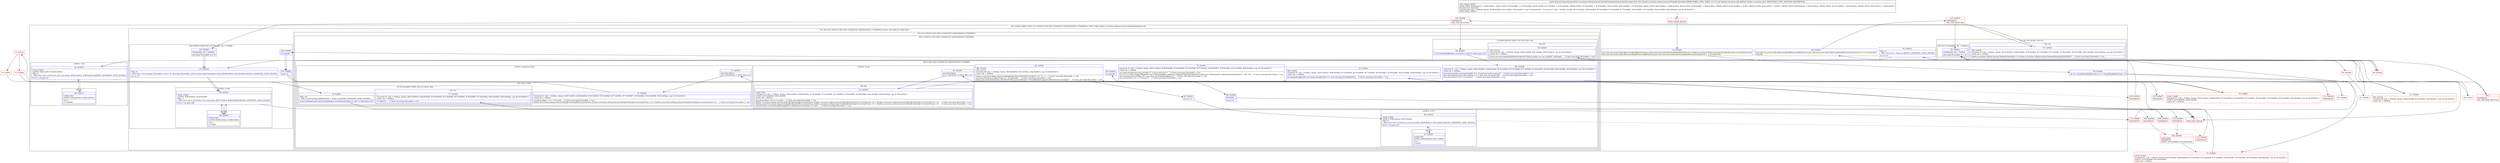 digraph "CFG forkotlinx.coroutines.debug.internal.DebugProbesImpl.hierarchyToString(Lkotlinx\/coroutines\/Job;)Ljava\/lang\/String;" {
subgraph cluster_Region_33674458 {
label = "R(7:1|2|4|(1:6)|8|(1:10)|(1:(2:(1:45)|(10:13|(2:16|(1:21)(0))|27|(1:30)|32|34|35|(1:37)|39|40)))) | DECL_VAR: kotlinx.coroutines.debug.internal.DebugProbesImpl null\l";
node [shape=record,color=blue];
Node_59 [shape=record,label="{59\:\ 0x0000|java.util.concurrent.locks.ReentrantReadWriteLock java.util.concurrent.locks.ReentrantReadWriteLock r0 = kotlinx.coroutines.debug.internal.DebugProbesImpl.coroutineStateLock\ljava.util.concurrent.locks.ReentrantReadWriteLock$ReadLock java.util.concurrent.locks.ReentrantReadWriteLock.ReadLock r1 = r0.readLock()\l}"];
Node_60 [shape=record,label="{60\:\ 0x000a|int r2 = r0.getWriteHoldCount() == 0 ? r0.getReadHoldCount() : 0\l}"];
Node_63 [shape=record,label="{63\:\ 0x0012|PHI: r2 \l  PHI: (r2v2 int) =  binds: [] A[DONT_GENERATE, DONT_INLINE]\l|int r4 = 0\l}"];
subgraph cluster_LoopRegion_1113641367 {
label = "LOOP:0: (1:6)";
node [shape=record,color=blue];
Node_64 [shape=record,label="{64\:\ 0x0013|LOOP_START\lLOOP:0: B:64:0x0013\-\>B:65:0x0015\lPHI: r4 \l  PHI: (r4v1 int) = (r4v0 int), (r4v3 int) binds: [B:63:0x0012, B:65:0x0015] A[DONT_GENERATE, DONT_INLINE]\l|if (r4 \< r2) goto L6\l}"];
subgraph cluster_Region_730846236 {
label = "R(1:6)";
node [shape=record,color=blue];
Node_65 [shape=record,label="{65\:\ 0x0015|LOOP_END\lLOOP:0: B:64:0x0013\-\>B:65:0x0015\l|r4++\lr1.unlock()\l}"];
}
}
Node_66 [shape=record,label="{66\:\ 0x001b|java.util.concurrent.locks.ReentrantReadWriteLock$WriteLock java.util.concurrent.locks.ReentrantReadWriteLock.WriteLock r4 = r0.writeLock()\lr4.lock()\l}"];
subgraph cluster_TryCatchRegion_421188543 {
label = "Try: R(1:10) catches: R(1:53)";
node [shape=record,color=blue];
subgraph cluster_Region_652734666 {
label = "R(1:10)";
node [shape=record,color=blue];
Node_67 [shape=record,label="{67\:\ 0x0023|TRY_ENTER\lTryCatch #1 \{all \-\> 0x00ea, blocks: (B:67:0x0023, B:69:0x002b, B:70:0x0040, B:72:0x0046, B:77:0x0063, B:78:0x0067, B:79:0x008c, B:81:0x0092, B:82:0x00ae), top: B:103:0x0023 \}\lCatch: all \-\> 0x00ea\l|kotlinx.coroutines.debug.internal.DebugProbesImpl r5 = kotlinx.coroutines.debug.internal.DebugProbesImpl.INSTANCE     \/\/ Catch: java.lang.Throwable \-\> Lea\l}"];
}
subgraph cluster_Region_149081648 {
label = "R(1:53) | ExcHandler: all \-\> 0x00ea\l";
node [shape=record,color=blue];
Node_95 [shape=record,label="{95\:\ 0x00ea|ExcHandler: all \-\> 0x00ea\l|java.lang.Throwable r0 = th\l}"];
}
}
subgraph cluster_TryCatchRegion_2087373327 {
label = "Try: R(1:(2:(1:45)|(10:13|(2:16|(1:21)(0))|27|(1:30)|32|34|35|(1:37)|39|40))) catches: R(5:46|47|(1:49)|51|52)";
node [shape=record,color=blue];
subgraph cluster_Region_1142940744 {
label = "R(1:(2:(1:45)|(10:13|(2:16|(1:21)(0))|27|(1:30)|32|34|35|(1:37)|39|40)))";
node [shape=record,color=blue];
subgraph cluster_Region_190267487 {
label = "R(2:(1:45)|(10:13|(2:16|(1:21)(0))|27|(1:30)|32|34|35|(1:37)|39|40))";
node [shape=record,color=blue];
subgraph cluster_IfRegion_509327597 {
label = "IF [B:68:0x0029] THEN: R(1:45) ELSE: null";
node [shape=record,color=blue];
Node_68 [shape=record,label="{68\:\ 0x0029|if (r5.isInstalled$kotlinx_coroutines_core() == false) goto L43\l}"];
subgraph cluster_Region_366644299 {
label = "R(1:45)";
node [shape=record,color=blue];
Node_92 [shape=record,label="{92\:\ 0x00e7|TRY_LEAVE\lTryCatch #0 \{all \-\> 0x00e8, blocks: (B:84:0x00bf, B:91:0x00dc, B:92:0x00e7), top: B:102:0x0029 \}\lCatch: all \-\> 0x00e8\l|throw new java.lang.IllegalStateException(\"Debug probes are not installed\".toString())     \/\/ Catch: java.lang.Throwable \-\> Le8\l}"];
}
}
subgraph cluster_Region_595798536 {
label = "R(10:13|(2:16|(1:21)(0))|27|(1:30)|32|34|35|(1:37)|39|40)";
node [shape=record,color=blue];
Node_69 [shape=record,label="{69\:\ 0x002b|TryCatch #1 \{all \-\> 0x00ea, blocks: (B:67:0x0023, B:69:0x002b, B:70:0x0040, B:72:0x0046, B:77:0x0063, B:78:0x0067, B:79:0x008c, B:81:0x0092, B:82:0x00ae), top: B:103:0x0023 \}\lCatch: all \-\> 0x00ea\l|java.lang.Iterable java.lang.Iterable r5 = r5.getCapturedCoroutines()     \/\/ Catch: java.lang.Throwable \-\> Lea\ljava.util.Collection java.util.Collection r7 = new java.util.ArrayList()     \/\/ Catch: java.lang.Throwable \-\> Lea\ljava.util.Iterator r10 = r5.iterator()     \/\/ Catch: java.lang.Throwable \-\> Lea\l\l}"];
subgraph cluster_LoopRegion_1061819981 {
label = "LOOP:1: (2:16|(1:21)(0))";
node [shape=record,color=blue];
Node_71 [shape=record,label="{71\:\ 0x0044|java.lang.Object \lif (r10.hasNext() != false) goto L16\l}"];
subgraph cluster_Region_117946474 {
label = "R(2:16|(1:21)(0))";
node [shape=record,color=blue];
Node_72 [shape=record,label="{72\:\ 0x0046|TryCatch #1 \{all \-\> 0x00ea, blocks: (B:67:0x0023, B:69:0x002b, B:70:0x0040, B:72:0x0046, B:77:0x0063, B:78:0x0067, B:79:0x008c, B:81:0x0092, B:82:0x00ae), top: B:103:0x0023 \}\lCatch: all \-\> 0x00ea\l|java.lang.Object r11 = r10.next()     \/\/ Catch: java.lang.Throwable \-\> Lea\lkotlinx.coroutines.debug.internal.DebugProbesImpl$CoroutineOwner kotlinx.coroutines.debug.internal.DebugProbesImpl.CoroutineOwner r12 = (kotlinx.coroutines.debug.internal.DebugProbesImpl.CoroutineOwner) r11     \/\/ Catch: java.lang.Throwable \-\> Lea\l}"];
subgraph cluster_IfRegion_1155065015 {
label = "IF [B:76:0x0061] THEN: R(1:21) ELSE: R(0)";
node [shape=record,color=blue];
Node_76 [shape=record,label="{76\:\ 0x0061|PHI: r14 \l  PHI: (r14v6 boolean A[REMOVE]) =  binds: [] A[DONT_GENERATE, DONT_INLINE]\l|if ((r12.delegate.getContext().get(kotlinx.coroutines.Job.Key) != null) != false) goto L20\l}"];
subgraph cluster_Region_607261252 {
label = "R(1:21)";
node [shape=record,color=blue];
Node_77 [shape=record,label="{77\:\ 0x0063|TryCatch #1 \{all \-\> 0x00ea, blocks: (B:67:0x0023, B:69:0x002b, B:70:0x0040, B:72:0x0046, B:77:0x0063, B:78:0x0067, B:79:0x008c, B:81:0x0092, B:82:0x00ae), top: B:103:0x0023 \}\lCatch: all \-\> 0x00ea\l|r7.add(r11)     \/\/ Catch: java.lang.Throwable \-\> Lea\l}"];
}
subgraph cluster_Region_80513096 {
label = "R(0)";
node [shape=record,color=blue];
}
}
}
}
Node_78 [shape=record,label="{78\:\ 0x0067|TryCatch #1 \{all \-\> 0x00ea, blocks: (B:67:0x0023, B:69:0x002b, B:70:0x0040, B:72:0x0046, B:77:0x0063, B:78:0x0067, B:79:0x008c, B:81:0x0092, B:82:0x00ae), top: B:103:0x0023 \}\lCatch: all \-\> 0x00ea\l|java.lang.Iterable java.lang.Iterable r7 = (java.util.List) r7     \/\/ Catch: java.lang.Throwable \-\> Lea\lint int r7 = kotlin.ranges.RangesKt.coerceAtLeast(kotlin.collections.MapsKt.mapCapacity(kotlin.collections.CollectionsKt.collectionSizeOrDefault(r7, 10)), 16)     \/\/ Catch: java.lang.Throwable \-\> Lea\ljava.util.Map java.util.Map r8 = new java.util.LinkedHashMap(r7)     \/\/ Catch: java.lang.Throwable \-\> Lea\ljava.util.Iterator r11 = r7.iterator()     \/\/ Catch: java.lang.Throwable \-\> Lea\l\l}"];
subgraph cluster_LoopRegion_900232502 {
label = "LOOP:2: (1:30)";
node [shape=record,color=blue];
Node_80 [shape=record,label="{80\:\ 0x0090|java.lang.Object \lif (r11.hasNext() != false) goto L30\l}"];
subgraph cluster_Region_511666895 {
label = "R(1:30)";
node [shape=record,color=blue];
Node_81 [shape=record,label="{81\:\ 0x0092|LOOP_END\lTryCatch #1 \{all \-\> 0x00ea, blocks: (B:67:0x0023, B:69:0x002b, B:70:0x0040, B:72:0x0046, B:77:0x0063, B:78:0x0067, B:79:0x008c, B:81:0x0092, B:82:0x00ae), top: B:103:0x0023 \}\lLOOP:2: B:79:0x008c\-\>B:81:0x0092\lCatch: all \-\> 0x00ea\l|java.lang.Object r12 = r11.next()     \/\/ Catch: java.lang.Throwable \-\> Lea\lkotlinx.coroutines.debug.internal.DebugProbesImpl$CoroutineOwner kotlinx.coroutines.debug.internal.DebugProbesImpl.CoroutineOwner r13 = (kotlinx.coroutines.debug.internal.DebugProbesImpl.CoroutineOwner) r12     \/\/ Catch: java.lang.Throwable \-\> Lea\lkotlinx.coroutines.debug.internal.DebugProbesImpl$CoroutineOwner kotlinx.coroutines.debug.internal.DebugProbesImpl.CoroutineOwner r13 = (kotlinx.coroutines.debug.internal.DebugProbesImpl.CoroutineOwner) r12     \/\/ Catch: java.lang.Throwable \-\> Lea\lr8.put(kotlinx.coroutines.JobKt.getJob(r13.delegate.getContext()), r13.info)     \/\/ Catch: java.lang.Throwable \-\> Lea\l}"];
}
}
Node_82 [shape=record,label="{82\:\ 0x00ae|TRY_LEAVE\lTryCatch #1 \{all \-\> 0x00ea, blocks: (B:67:0x0023, B:69:0x002b, B:70:0x0040, B:72:0x0046, B:77:0x0063, B:78:0x0067, B:79:0x008c, B:81:0x0092, B:82:0x00ae), top: B:103:0x0023 \}\lCatch: all \-\> 0x00ea\l|java.lang.StringBuilder java.lang.StringBuilder r5 = new java.lang.StringBuilder()     \/\/ Catch: java.lang.Throwable \-\> Lea\l}"];
Node_84 [shape=record,label="{84\:\ 0x00bf|TRY_ENTER\lTRY_LEAVE\lTryCatch #0 \{all \-\> 0x00e8, blocks: (B:84:0x00bf, B:91:0x00dc, B:92:0x00e7), top: B:102:0x0029 \}\lCatch: all \-\> 0x00e8\l|kotlinx.coroutines.debug.internal.DebugProbesImpl.INSTANCE.build(r17, r8, r5, \"\")     \/\/ Catch: java.lang.Throwable \-\> Le8\ljava.lang.String java.lang.String r5 = r5.toString()     \/\/ Catch: java.lang.Throwable \-\> Le8\lkotlin.jvm.internal.Intrinsics.checkNotNullExpressionValue(r5, \"StringBuilder().apply(builderAction).toString()\")     \/\/ Catch: java.lang.Throwable \-\> Le8\l}"];
Node_85 [shape=record,label="{85\:\ 0x00cc|int r3 = 0\l}"];
subgraph cluster_LoopRegion_387629811 {
label = "LOOP:3: (1:37)";
node [shape=record,color=blue];
Node_86 [shape=record,label="{86\:\ 0x00cd|LOOP_START\lLOOP:3: B:86:0x00cd\-\>B:87:0x00cf\lPHI: r3 \l  PHI: (r3v7 int) = (r3v6 int), (r3v8 int) binds: [B:85:0x00cc, B:87:0x00cf] A[DONT_GENERATE, DONT_INLINE]\l|if (r3 \< r2) goto L37\l}"];
subgraph cluster_Region_1378771593 {
label = "R(1:37)";
node [shape=record,color=blue];
Node_87 [shape=record,label="{87\:\ 0x00cf|LOOP_END\lLOOP:3: B:86:0x00cd\-\>B:87:0x00cf\l|r3++\lr1.lock()\l}"];
}
}
Node_88 [shape=record,label="{88\:\ 0x00d5|r4.unlock()\l}"];
Node_89 [shape=record,label="{89\:\ 0x00d8|RETURN\l|return r5\l}"];
}
}
}
subgraph cluster_Region_1730919302 {
label = "R(5:46|47|(1:49)|51|52) | ExcHandler: all \-\> 0x00e8\l";
node [shape=record,color=blue];
Node_93 [shape=record,label="{93\:\ 0x00e8|ExcHandler: all \-\> 0x00e8\l|java.lang.Throwable r0 = th\l}"];
Node_97 [shape=record,label="{97\:\ 0x00ed|PHI: r0 \l  PHI: (r0v3 'th' java.lang.Throwable) = (r0v2 'th' java.lang.Throwable), (r0v4 'th' java.lang.Throwable) binds: [B:96:0x00eb, B:93:0x00e8] A[DONT_GENERATE, DONT_INLINE]\l|int r3 = 0\l}"];
subgraph cluster_LoopRegion_914477235 {
label = "LOOP:4: (1:49)";
node [shape=record,color=blue];
Node_98 [shape=record,label="{98\:\ 0x00ee|LOOP_START\lLOOP:4: B:98:0x00ee\-\>B:99:0x00f0\lPHI: r3 \l  PHI: (r3v1 int) = (r3v0 int), (r3v2 int) binds: [B:97:0x00ed, B:99:0x00f0] A[DONT_GENERATE, DONT_INLINE]\l|if (r3 \< r2) goto L49\l}"];
subgraph cluster_Region_1321958288 {
label = "R(1:49)";
node [shape=record,color=blue];
Node_99 [shape=record,label="{99\:\ 0x00f0|LOOP_END\lLOOP:4: B:98:0x00ee\-\>B:99:0x00f0\l|r3++\lr1.lock()\l}"];
}
}
Node_100 [shape=record,label="{100\:\ 0x00f6|r4.unlock()\l}"];
Node_101 [shape=record,label="{101\:\ 0x00f9|throw r0\l}"];
}
}
}
subgraph cluster_Region_149081648 {
label = "R(1:53) | ExcHandler: all \-\> 0x00ea\l";
node [shape=record,color=blue];
Node_95 [shape=record,label="{95\:\ 0x00ea|ExcHandler: all \-\> 0x00ea\l|java.lang.Throwable r0 = th\l}"];
}
subgraph cluster_Region_1730919302 {
label = "R(5:46|47|(1:49)|51|52) | ExcHandler: all \-\> 0x00e8\l";
node [shape=record,color=blue];
Node_93 [shape=record,label="{93\:\ 0x00e8|ExcHandler: all \-\> 0x00e8\l|java.lang.Throwable r0 = th\l}"];
Node_97 [shape=record,label="{97\:\ 0x00ed|PHI: r0 \l  PHI: (r0v3 'th' java.lang.Throwable) = (r0v2 'th' java.lang.Throwable), (r0v4 'th' java.lang.Throwable) binds: [B:96:0x00eb, B:93:0x00e8] A[DONT_GENERATE, DONT_INLINE]\l|int r3 = 0\l}"];
subgraph cluster_LoopRegion_914477235 {
label = "LOOP:4: (1:49)";
node [shape=record,color=blue];
Node_98 [shape=record,label="{98\:\ 0x00ee|LOOP_START\lLOOP:4: B:98:0x00ee\-\>B:99:0x00f0\lPHI: r3 \l  PHI: (r3v1 int) = (r3v0 int), (r3v2 int) binds: [B:97:0x00ed, B:99:0x00f0] A[DONT_GENERATE, DONT_INLINE]\l|if (r3 \< r2) goto L49\l}"];
subgraph cluster_Region_1321958288 {
label = "R(1:49)";
node [shape=record,color=blue];
Node_99 [shape=record,label="{99\:\ 0x00f0|LOOP_END\lLOOP:4: B:98:0x00ee\-\>B:99:0x00f0\l|r3++\lr1.lock()\l}"];
}
}
Node_100 [shape=record,label="{100\:\ 0x00f6|r4.unlock()\l}"];
Node_101 [shape=record,label="{101\:\ 0x00f9|throw r0\l}"];
}
Node_57 [shape=record,color=red,label="{57\:\ ?|MTH_ENTER_BLOCK\l}"];
Node_61 [shape=record,color=red,label="{61\:\ 0x000c}"];
Node_105 [shape=record,color=red,label="{105\:\ 0x001b|SYNTHETIC\l}"];
Node_103 [shape=record,color=red,label="{103\:\ 0x0023|SYNTHETIC\lEXC_TOP_SPLITTER\l}"];
Node_102 [shape=record,color=red,label="{102\:\ 0x0029|SYNTHETIC\lEXC_TOP_SPLITTER\l}"];
Node_70 [shape=record,color=red,label="{70\:\ 0x0040|LOOP_START\lTryCatch #1 \{all \-\> 0x00ea, blocks: (B:67:0x0023, B:69:0x002b, B:70:0x0040, B:72:0x0046, B:77:0x0063, B:78:0x0067, B:79:0x008c, B:81:0x0092, B:82:0x00ae), top: B:103:0x0023 \}\lLOOP:1: B:70:0x0040\-\>B:108:0x0040\lCatch: all \-\> 0x00ea\l}"];
Node_73 [shape=record,color=red,label="{73\:\ 0x005c}"];
Node_74 [shape=record,color=red,label="{74\:\ 0x005e}"];
Node_106 [shape=record,color=red,label="{106\:\ 0x0063|SYNTHETIC\l}"];
Node_110 [shape=record,color=red,label="{110\:\ 0x0040|SYNTHETIC\l}"];
Node_108 [shape=record,color=red,label="{108\:\ 0x0040|LOOP_END\lSYNTHETIC\lLOOP:1: B:70:0x0040\-\>B:108:0x0040\l}"];
Node_109 [shape=record,color=red,label="{109\:\ 0x0040|SYNTHETIC\l}"];
Node_75 [shape=record,color=red,label="{75\:\ 0x0060}"];
Node_107 [shape=record,color=red,label="{107\:\ 0x0067|SYNTHETIC\l}"];
Node_79 [shape=record,color=red,label="{79\:\ 0x008c|LOOP_START\lTryCatch #1 \{all \-\> 0x00ea, blocks: (B:67:0x0023, B:69:0x002b, B:70:0x0040, B:72:0x0046, B:77:0x0063, B:78:0x0067, B:79:0x008c, B:81:0x0092, B:82:0x00ae), top: B:103:0x0023 \}\lLOOP:2: B:79:0x008c\-\>B:81:0x0092\lCatch: all \-\> 0x00ea\l}"];
Node_111 [shape=record,color=red,label="{111\:\ 0x00ae|SYNTHETIC\l}"];
Node_83 [shape=record,color=red,label="{83\:\ 0x00bd}"];
Node_112 [shape=record,color=red,label="{112\:\ 0x00d5|SYNTHETIC\l}"];
Node_58 [shape=record,color=red,label="{58\:\ ?|MTH_EXIT_BLOCK\l}"];
Node_104 [shape=record,color=red,label="{104\:\ ?|SYNTHETIC\lEXC_BOTTOM_SPLITTER\l}"];
Node_90 [shape=record,color=red,label="{90\:\ 0x00d9}"];
Node_91 [shape=record,color=red,label="{91\:\ 0x00dc|TRY_ENTER\lTryCatch #0 \{all \-\> 0x00e8, blocks: (B:84:0x00bf, B:91:0x00dc, B:92:0x00e7), top: B:102:0x0029 \}\lCatch: all \-\> 0x00e8\l}"];
Node_113 [shape=record,color=red,label="{113\:\ 0x00f6|SYNTHETIC\l}"];
Node_96 [shape=record,color=red,label="{96\:\ 0x00eb}"];
Node_62 [shape=record,color=red,label="{62\:\ 0x0011}"];
MethodNode[shape=record,label="{public final java.lang.String kotlinx.coroutines.debug.internal.DebugProbesImpl.hierarchyToString((r16v0 'this' kotlinx.coroutines.debug.internal.DebugProbesImpl A[IMMUTABLE_TYPE, THIS]), (r17v0 'job' kotlinx.coroutines.Job A[D('job' kotlinx.coroutines.Job), IMMUTABLE_TYPE, METHOD_ARGUMENT]))  | USE_LINES_HINTS\lBACK_EDGE: B:65:0x0015 \-\> B:64:0x0013, BACK_EDGE: B:76:0x0061 \-\> B:70:0x0040, BACK_EDGE: B:77:0x0063 \-\> B:70:0x0040, CROSS_EDGE: B:75:0x0060 \-\> B:76:0x0061, BACK_EDGE: B:81:0x0092 \-\> B:79:0x008c, BACK_EDGE: B:87:0x00cf \-\> B:86:0x00cd, BACK_EDGE: B:99:0x00f0 \-\> B:98:0x00ee, CROSS_EDGE: B:101:0x00f9 \-\> B:58:?, CROSS_EDGE: B:92:0x00e7 \-\> B:58:?, CROSS_EDGE: B:93:0x00e8 \-\> B:97:0x00ed, CROSS_EDGE: B:103:0x0023 \-\> B:95:0x00ea, CROSS_EDGE: B:62:0x0011 \-\> B:63:0x0012\lINLINE_NOT_NEEDED\lTryCatch #0 \{all \-\> 0x00e8, blocks: (B:84:0x00bf, B:91:0x00dc, B:92:0x00e7), top: B:102:0x0029 \}, TryCatch #1 \{all \-\> 0x00ea, blocks: (B:67:0x0023, B:69:0x002b, B:70:0x0040, B:72:0x0046, B:77:0x0063, B:78:0x0067, B:79:0x008c, B:81:0x0092, B:82:0x00ae), top: B:103:0x0023 \}\lTYPE_VARS: EMPTY\l}"];
MethodNode -> Node_57;Node_59 -> Node_60;
Node_60 -> Node_61;
Node_60 -> Node_62;
Node_63 -> Node_64;
Node_64 -> Node_65;
Node_64 -> Node_105[style=dashed];
Node_65 -> Node_64;
Node_66 -> Node_103;
Node_67 -> Node_102;
Node_95 -> Node_96;
Node_68 -> Node_69[style=dashed];
Node_68 -> Node_90;
Node_92 -> Node_58;
Node_69 -> Node_70;
Node_71 -> Node_72;
Node_71 -> Node_107[style=dashed];
Node_72 -> Node_73;
Node_76 -> Node_106;
Node_76 -> Node_109[style=dashed];
Node_77 -> Node_110;
Node_78 -> Node_79;
Node_80 -> Node_81;
Node_80 -> Node_111[style=dashed];
Node_81 -> Node_79;
Node_82 -> Node_83;
Node_82 -> Node_104;
Node_84 -> Node_85;
Node_85 -> Node_86;
Node_86 -> Node_87;
Node_86 -> Node_112[style=dashed];
Node_87 -> Node_86;
Node_88 -> Node_89;
Node_89 -> Node_58;
Node_93 -> Node_97;
Node_97 -> Node_98;
Node_98 -> Node_99;
Node_98 -> Node_113[style=dashed];
Node_99 -> Node_98;
Node_100 -> Node_101;
Node_101 -> Node_58;
Node_95 -> Node_96;
Node_93 -> Node_97;
Node_97 -> Node_98;
Node_98 -> Node_99;
Node_98 -> Node_113[style=dashed];
Node_99 -> Node_98;
Node_100 -> Node_101;
Node_101 -> Node_58;
Node_57 -> Node_59;
Node_61 -> Node_63;
Node_105 -> Node_66;
Node_103 -> Node_67;
Node_103 -> Node_95;
Node_102 -> Node_68;
Node_102 -> Node_93;
Node_70 -> Node_71;
Node_73 -> Node_74;
Node_73 -> Node_75;
Node_74 -> Node_76;
Node_106 -> Node_77;
Node_110 -> Node_108;
Node_108 -> Node_70;
Node_109 -> Node_108;
Node_75 -> Node_76;
Node_107 -> Node_78;
Node_79 -> Node_80;
Node_111 -> Node_82;
Node_83 -> Node_84;
Node_112 -> Node_88;
Node_104 -> Node_95;
Node_90 -> Node_91;
Node_91 -> Node_92;
Node_113 -> Node_100;
Node_96 -> Node_97;
Node_62 -> Node_63;
}

